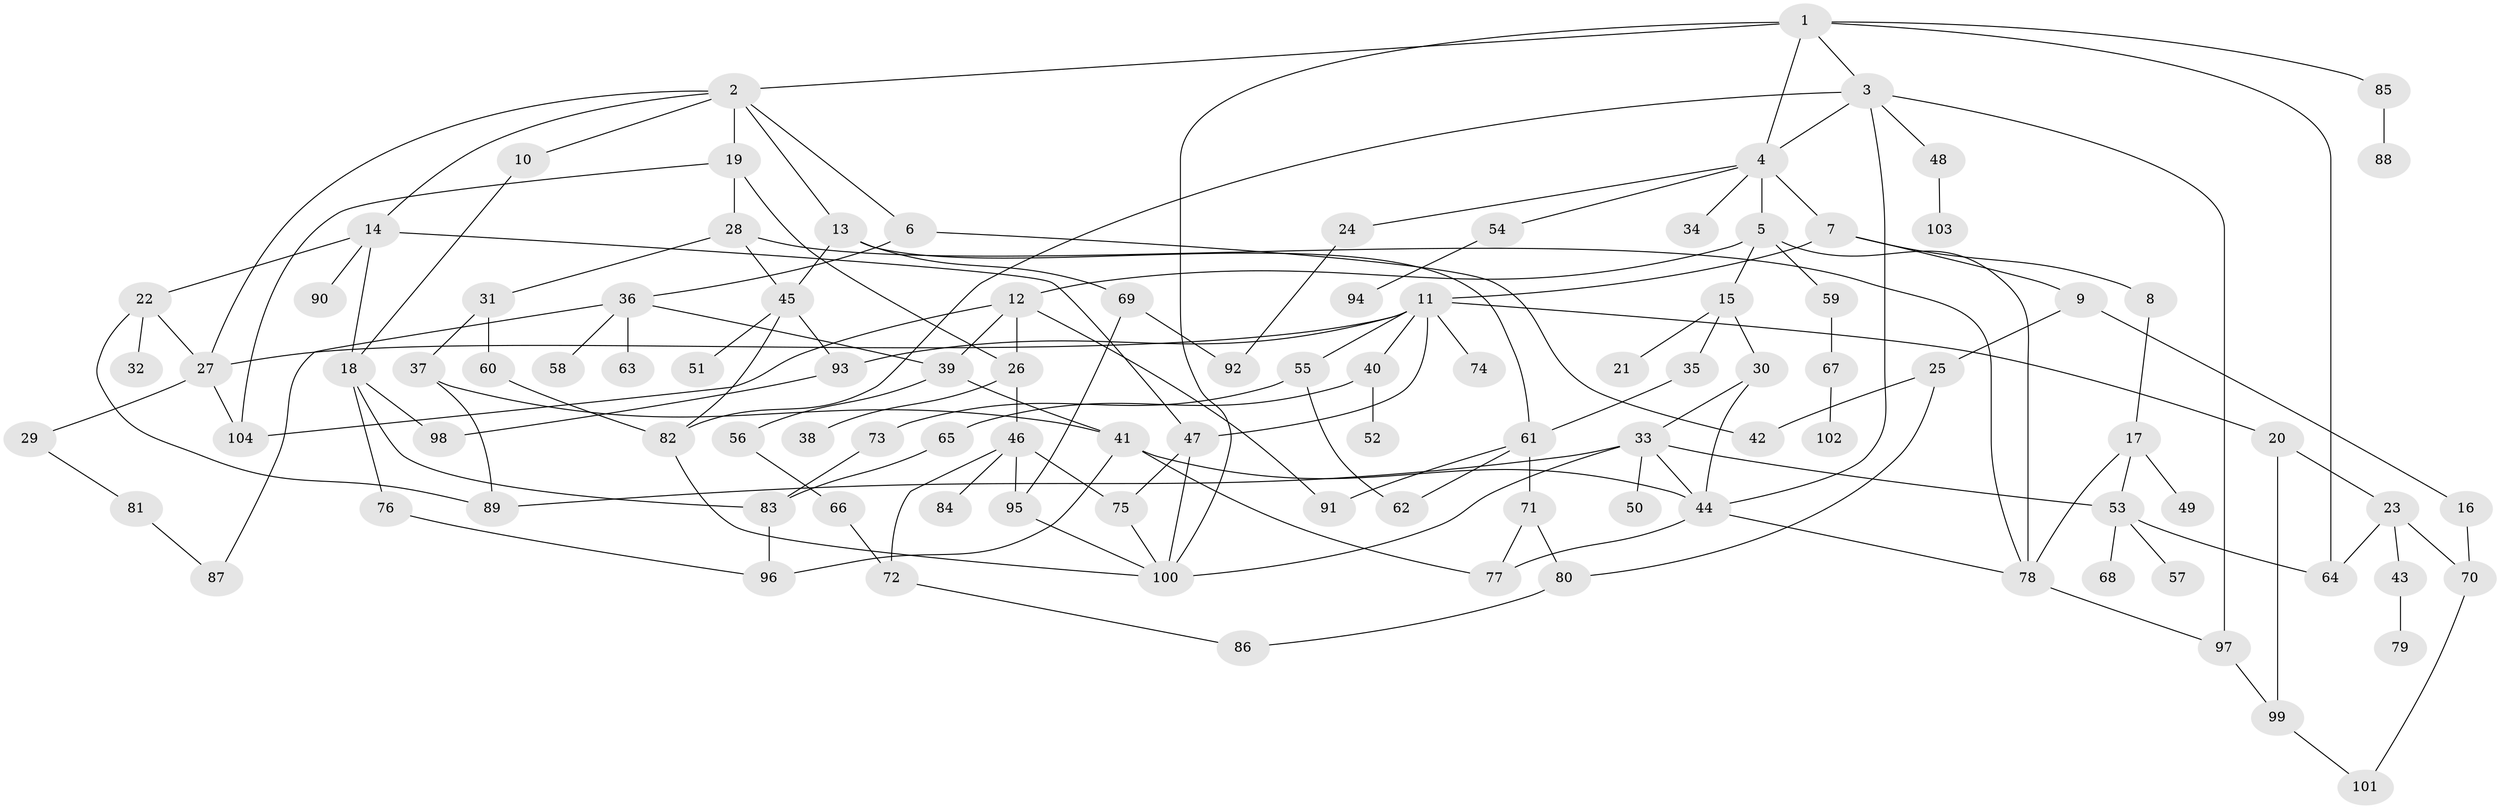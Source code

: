 // Generated by graph-tools (version 1.1) at 2025/01/03/09/25 03:01:02]
// undirected, 104 vertices, 155 edges
graph export_dot {
graph [start="1"]
  node [color=gray90,style=filled];
  1;
  2;
  3;
  4;
  5;
  6;
  7;
  8;
  9;
  10;
  11;
  12;
  13;
  14;
  15;
  16;
  17;
  18;
  19;
  20;
  21;
  22;
  23;
  24;
  25;
  26;
  27;
  28;
  29;
  30;
  31;
  32;
  33;
  34;
  35;
  36;
  37;
  38;
  39;
  40;
  41;
  42;
  43;
  44;
  45;
  46;
  47;
  48;
  49;
  50;
  51;
  52;
  53;
  54;
  55;
  56;
  57;
  58;
  59;
  60;
  61;
  62;
  63;
  64;
  65;
  66;
  67;
  68;
  69;
  70;
  71;
  72;
  73;
  74;
  75;
  76;
  77;
  78;
  79;
  80;
  81;
  82;
  83;
  84;
  85;
  86;
  87;
  88;
  89;
  90;
  91;
  92;
  93;
  94;
  95;
  96;
  97;
  98;
  99;
  100;
  101;
  102;
  103;
  104;
  1 -- 2;
  1 -- 3;
  1 -- 4;
  1 -- 85;
  1 -- 100;
  1 -- 64;
  2 -- 6;
  2 -- 10;
  2 -- 13;
  2 -- 14;
  2 -- 19;
  2 -- 27;
  3 -- 44;
  3 -- 48;
  3 -- 82;
  3 -- 97;
  3 -- 4;
  4 -- 5;
  4 -- 7;
  4 -- 24;
  4 -- 34;
  4 -- 54;
  5 -- 12;
  5 -- 15;
  5 -- 59;
  5 -- 78;
  6 -- 36;
  6 -- 42;
  7 -- 8;
  7 -- 9;
  7 -- 11;
  8 -- 17;
  9 -- 16;
  9 -- 25;
  10 -- 18;
  11 -- 20;
  11 -- 40;
  11 -- 47;
  11 -- 55;
  11 -- 74;
  11 -- 93;
  11 -- 27;
  12 -- 39;
  12 -- 91;
  12 -- 26;
  12 -- 104;
  13 -- 61;
  13 -- 69;
  13 -- 45;
  14 -- 22;
  14 -- 90;
  14 -- 18;
  14 -- 47;
  15 -- 21;
  15 -- 30;
  15 -- 35;
  16 -- 70;
  17 -- 49;
  17 -- 53;
  17 -- 78;
  18 -- 76;
  18 -- 98;
  18 -- 83;
  19 -- 26;
  19 -- 28;
  19 -- 104;
  20 -- 23;
  20 -- 99;
  22 -- 32;
  22 -- 89;
  22 -- 27;
  23 -- 43;
  23 -- 64;
  23 -- 70;
  24 -- 92;
  25 -- 42;
  25 -- 80;
  26 -- 38;
  26 -- 46;
  27 -- 29;
  27 -- 104;
  28 -- 31;
  28 -- 45;
  28 -- 78;
  29 -- 81;
  30 -- 33;
  30 -- 44;
  31 -- 37;
  31 -- 60;
  33 -- 50;
  33 -- 89;
  33 -- 100;
  33 -- 44;
  33 -- 53;
  35 -- 61;
  36 -- 58;
  36 -- 63;
  36 -- 87;
  36 -- 39;
  37 -- 89;
  37 -- 41;
  39 -- 41;
  39 -- 56;
  40 -- 52;
  40 -- 65;
  41 -- 96;
  41 -- 44;
  41 -- 77;
  43 -- 79;
  44 -- 77;
  44 -- 78;
  45 -- 51;
  45 -- 93;
  45 -- 82;
  46 -- 84;
  46 -- 95;
  46 -- 72;
  46 -- 75;
  47 -- 75;
  47 -- 100;
  48 -- 103;
  53 -- 57;
  53 -- 64;
  53 -- 68;
  54 -- 94;
  55 -- 73;
  55 -- 62;
  56 -- 66;
  59 -- 67;
  60 -- 82;
  61 -- 62;
  61 -- 71;
  61 -- 91;
  65 -- 83;
  66 -- 72;
  67 -- 102;
  69 -- 92;
  69 -- 95;
  70 -- 101;
  71 -- 80;
  71 -- 77;
  72 -- 86;
  73 -- 83;
  75 -- 100;
  76 -- 96;
  78 -- 97;
  80 -- 86;
  81 -- 87;
  82 -- 100;
  83 -- 96;
  85 -- 88;
  93 -- 98;
  95 -- 100;
  97 -- 99;
  99 -- 101;
}
